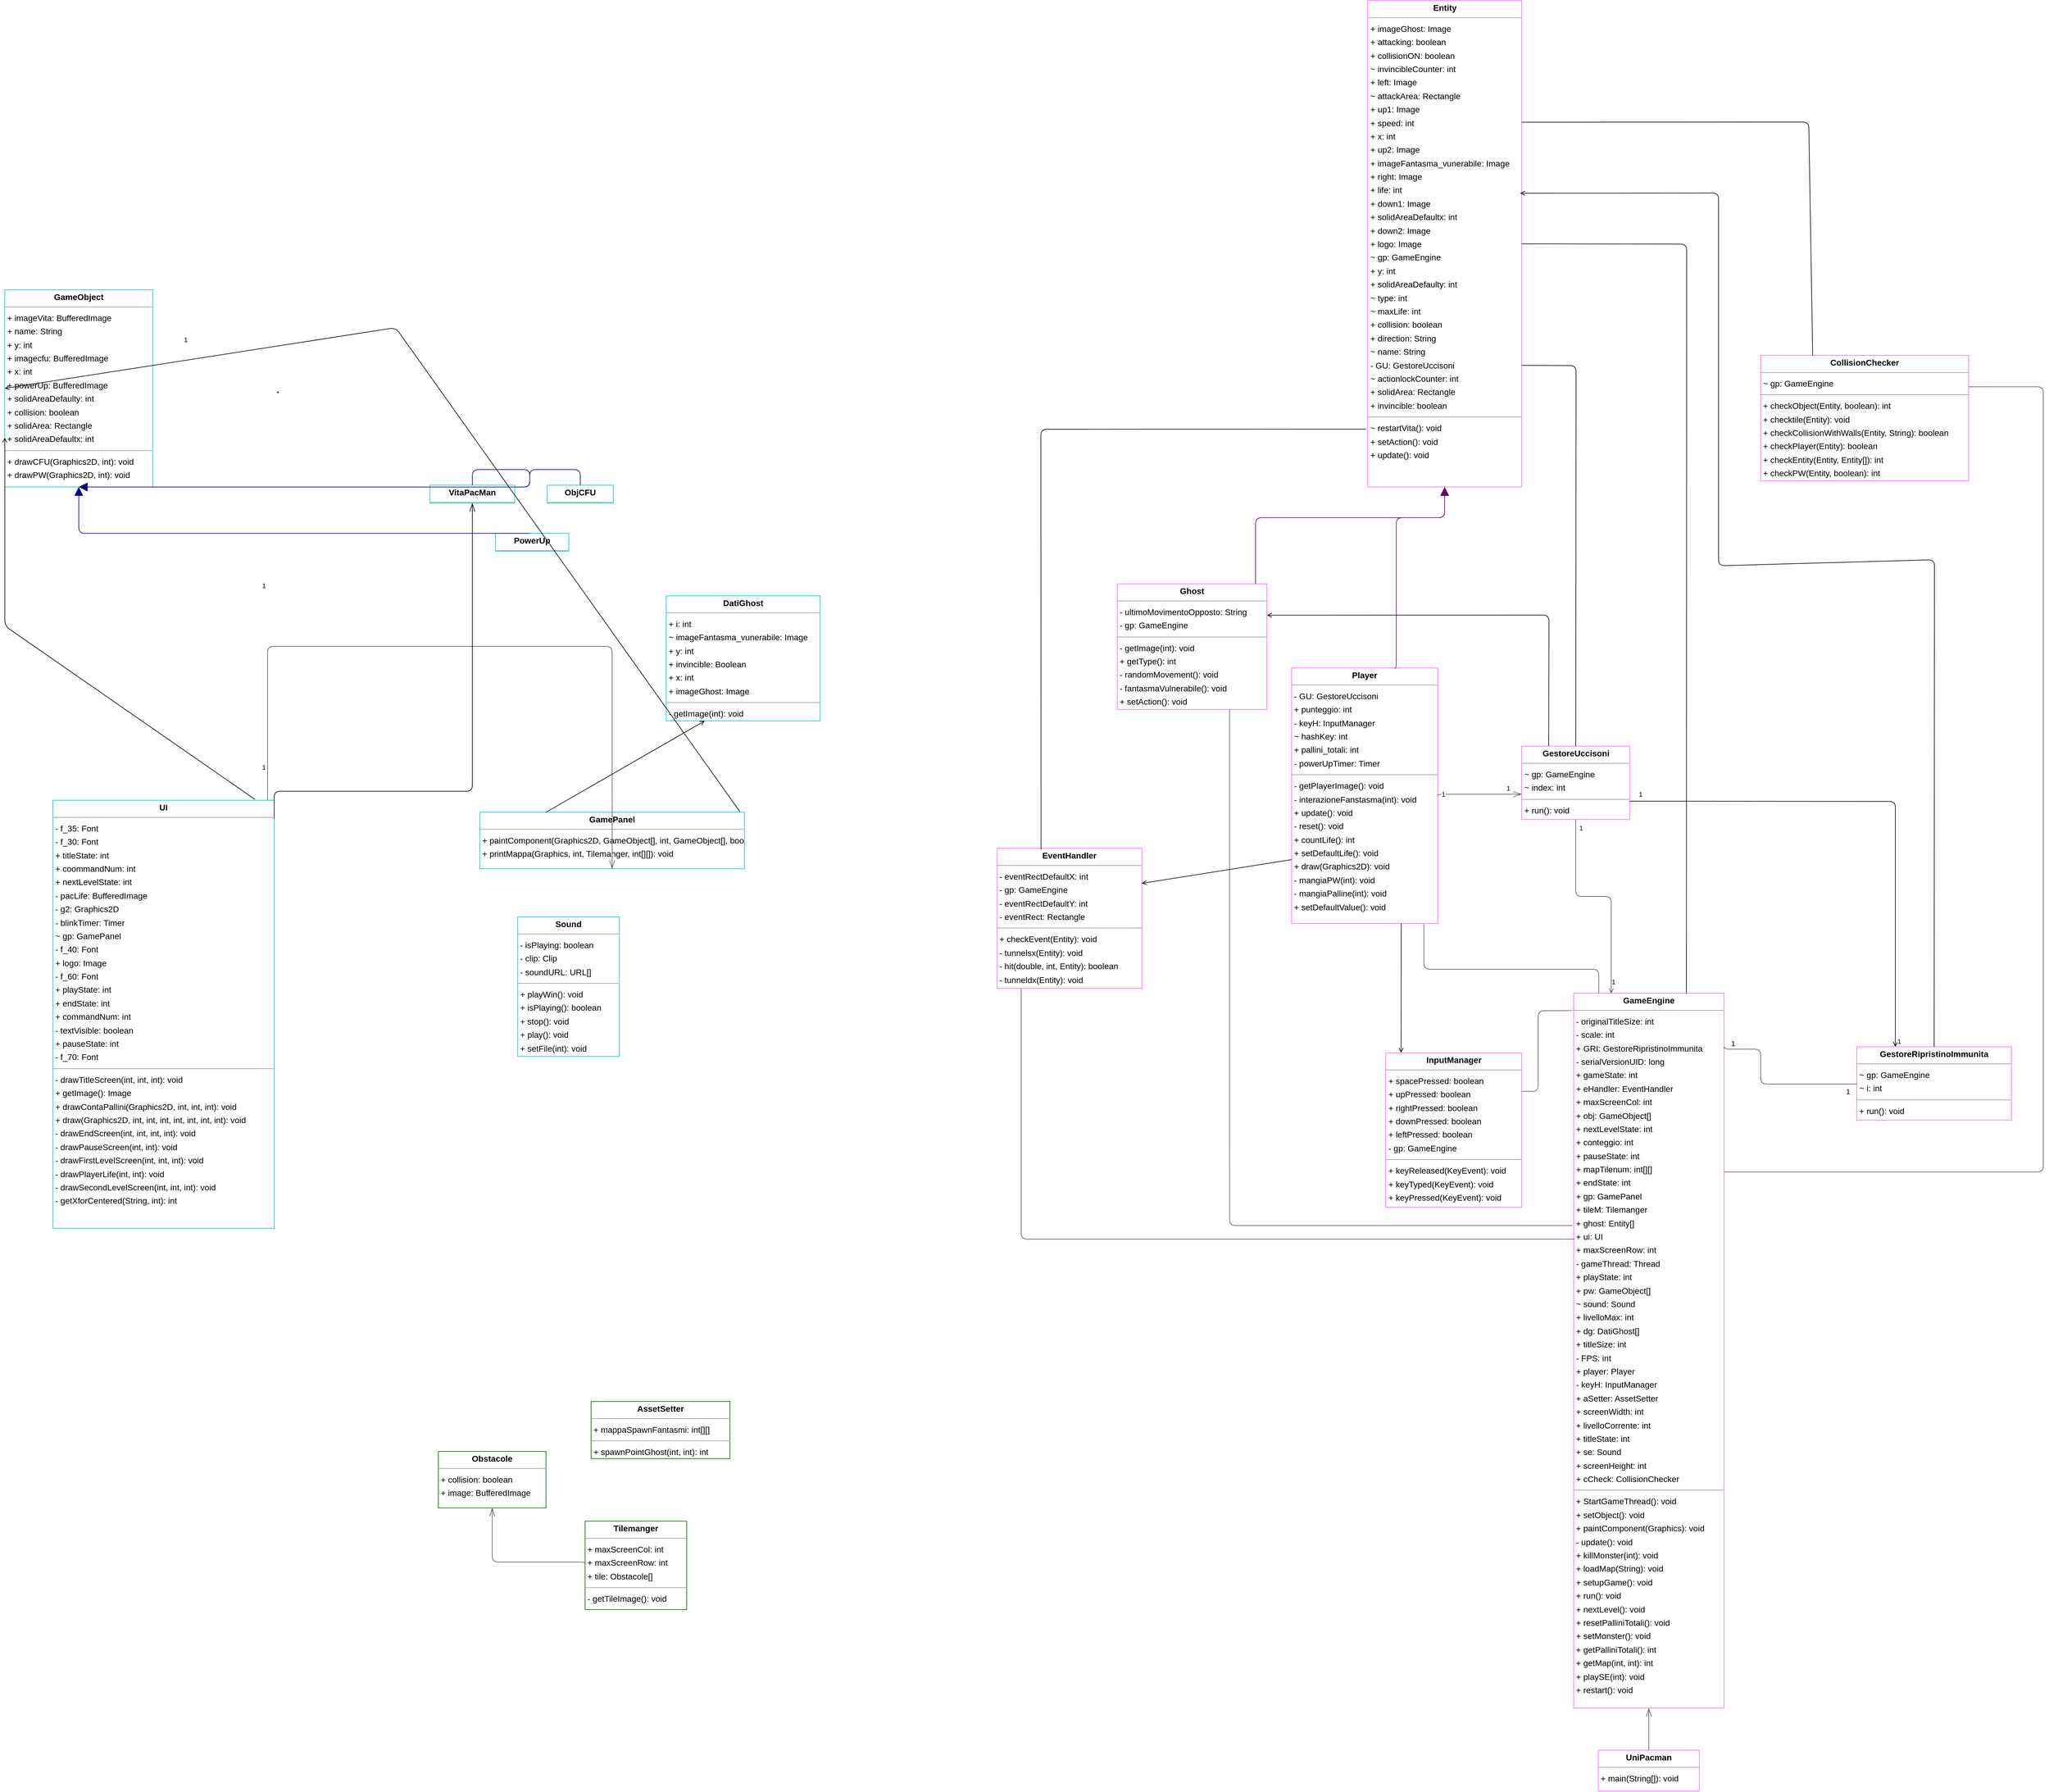 <mxfile version="14.5.1" type="device"><diagram id="qbgxAcve8Pe672IyU0jR" name="Page-1"><mxGraphModel dx="3523" dy="1770" grid="1" gridSize="10" guides="1" tooltips="1" connect="1" arrows="1" fold="1" page="0" pageScale="1" pageWidth="1100" pageHeight="850" background="none" math="0" shadow="0"><root><mxCell id="0"/><mxCell id="1" parent="0"/><mxCell id="node7" value="&lt;p style=&quot;margin:0px;margin-top:4px;text-align:center;&quot;&gt;&lt;b&gt;DatiGhost&lt;/b&gt;&lt;/p&gt;&lt;hr size=&quot;1&quot;/&gt;&lt;p style=&quot;margin:0 0 0 4px;line-height:1.6;&quot;&gt;+ i: int&lt;br/&gt;~ imageFantasma_vunerabile: Image&lt;br/&gt;+ y: int&lt;br/&gt;+ invincible: Boolean&lt;br/&gt;+ x: int&lt;br/&gt;+ imageGhost: Image&lt;/p&gt;&lt;hr size=&quot;1&quot;/&gt;&lt;p style=&quot;margin:0 0 0 4px;line-height:1.6;&quot;&gt;- getImage(int): void&lt;/p&gt;" style="verticalAlign=top;align=left;overflow=fill;fontSize=14;fontFamily=Helvetica;html=1;rounded=0;shadow=0;comic=0;labelBackgroundColor=none;strokeWidth=1;strokeColor=#00CCCC;" parent="1" vertex="1"><mxGeometry x="810" y="600" width="256" height="208" as="geometry"/></mxCell><mxCell id="node5" value="&lt;p style=&quot;margin:0px;margin-top:4px;text-align:center;&quot;&gt;&lt;b&gt;GameObject&lt;/b&gt;&lt;/p&gt;&lt;hr size=&quot;1&quot;/&gt;&lt;p style=&quot;margin:0 0 0 4px;line-height:1.6;&quot;&gt;+ imageVita: BufferedImage&lt;br/&gt;+ name: String&lt;br/&gt;+ y: int&lt;br/&gt;+ imagecfu: BufferedImage&lt;br/&gt;+ x: int&lt;br/&gt;+ powerUp: BufferedImage&lt;br/&gt;+ solidAreaDefaulty: int&lt;br/&gt;+ collision: boolean&lt;br/&gt;+ solidArea: Rectangle&lt;br/&gt;+ solidAreaDefaultx: int&lt;/p&gt;&lt;hr size=&quot;1&quot;/&gt;&lt;p style=&quot;margin:0 0 0 4px;line-height:1.6;&quot;&gt;+ drawCFU(Graphics2D, int): void&lt;br/&gt;+ drawPW(Graphics2D, int): void&lt;/p&gt;" style="verticalAlign=top;align=left;overflow=fill;fontSize=14;fontFamily=Helvetica;html=1;rounded=0;shadow=0;comic=0;labelBackgroundColor=none;strokeWidth=1;strokeColor=#00CCCC;" parent="1" vertex="1"><mxGeometry x="-290" y="91" width="246" height="328" as="geometry"/></mxCell><mxCell id="node6" value="&lt;p style=&quot;margin:0px;margin-top:4px;text-align:center;&quot;&gt;&lt;b&gt;GamePanel&lt;/b&gt;&lt;/p&gt;&lt;hr size=&quot;1&quot;/&gt;&lt;p style=&quot;margin:0 0 0 4px;line-height:1.6;&quot;&gt;+ paintComponent(Graphics2D, GameObject[], int, GameObject[], boolean, Tilemanger, int[][], DatiGhost[]): void&lt;br/&gt;+ printMappa(Graphics, int, Tilemanger, int[][]): void&lt;/p&gt;" style="verticalAlign=top;align=left;overflow=fill;fontSize=14;fontFamily=Helvetica;html=1;rounded=0;shadow=0;comic=0;labelBackgroundColor=none;strokeWidth=1;strokeColor=#00CCCC;" parent="1" vertex="1"><mxGeometry x="500" y="960" width="440" height="94" as="geometry"/></mxCell><mxCell id="node3" value="&lt;p style=&quot;margin:0px;margin-top:4px;text-align:center;&quot;&gt;&lt;b&gt;ObjCFU&lt;/b&gt;&lt;/p&gt;&lt;hr size=&quot;1&quot;/&gt;" style="verticalAlign=top;align=left;overflow=fill;fontSize=14;fontFamily=Helvetica;html=1;rounded=0;shadow=0;comic=0;labelBackgroundColor=none;strokeWidth=1;strokeColor=#00CCCC;" parent="1" vertex="1"><mxGeometry x="612" y="416" width="110" height="30" as="geometry"/></mxCell><mxCell id="node0" value="&lt;p style=&quot;margin:0px;margin-top:4px;text-align:center;&quot;&gt;&lt;b&gt;PowerUp&lt;/b&gt;&lt;/p&gt;&lt;hr size=&quot;1&quot;/&gt;" style="verticalAlign=top;align=left;overflow=fill;fontSize=14;fontFamily=Helvetica;html=1;rounded=0;shadow=0;comic=0;labelBackgroundColor=none;strokeWidth=1;strokeColor=#00CCCC;" parent="1" vertex="1"><mxGeometry x="526" y="496" width="122" height="30" as="geometry"/></mxCell><mxCell id="node1" value="&lt;p style=&quot;margin:0px;margin-top:4px;text-align:center;&quot;&gt;&lt;b&gt;Sound&lt;/b&gt;&lt;/p&gt;&lt;hr size=&quot;1&quot;/&gt;&lt;p style=&quot;margin:0 0 0 4px;line-height:1.6;&quot;&gt;- isPlaying: boolean&lt;br/&gt;- clip: Clip&lt;br/&gt;- soundURL: URL[]&lt;/p&gt;&lt;hr size=&quot;1&quot;/&gt;&lt;p style=&quot;margin:0 0 0 4px;line-height:1.6;&quot;&gt;+ playWin(): void&lt;br/&gt;+ isPlaying(): boolean&lt;br/&gt;+ stop(): void&lt;br/&gt;+ play(): void&lt;br/&gt;+ setFile(int): void&lt;/p&gt;" style="verticalAlign=top;align=left;overflow=fill;fontSize=14;fontFamily=Helvetica;html=1;rounded=0;shadow=0;comic=0;labelBackgroundColor=none;strokeWidth=1;strokeColor=#00CCCC;" parent="1" vertex="1"><mxGeometry x="563" y="1134" width="169" height="232" as="geometry"/></mxCell><mxCell id="node2" value="&lt;p style=&quot;margin:0px;margin-top:4px;text-align:center;&quot;&gt;&lt;b&gt;UI&lt;/b&gt;&lt;/p&gt;&lt;hr size=&quot;1&quot;/&gt;&lt;p style=&quot;margin:0 0 0 4px;line-height:1.6;&quot;&gt;- f_35: Font&lt;br/&gt;- f_30: Font&lt;br/&gt;+ titleState: int&lt;br/&gt;+ coommandNum: int&lt;br/&gt;+ nextLevelState: int&lt;br/&gt;- pacLife: BufferedImage&lt;br/&gt;- g2: Graphics2D&lt;br/&gt;- blinkTimer: Timer&lt;br/&gt;~ gp: GamePanel&lt;br/&gt;- f_40: Font&lt;br/&gt;+ logo: Image&lt;br/&gt;- f_60: Font&lt;br/&gt;+ playState: int&lt;br/&gt;+ endState: int&lt;br/&gt;+ commandNum: int&lt;br/&gt;- textVisible: boolean&lt;br/&gt;+ pauseState: int&lt;br/&gt;- f_70: Font&lt;/p&gt;&lt;hr size=&quot;1&quot;/&gt;&lt;p style=&quot;margin:0 0 0 4px;line-height:1.6;&quot;&gt;- drawTitleScreen(int, int, int): void&lt;br/&gt;+ getImage(): Image&lt;br/&gt;+ drawContaPallini(Graphics2D, int, int, int): void&lt;br/&gt;+ draw(Graphics2D, int, int, int, int, int, int, int): void&lt;br/&gt;- drawEndScreen(int, int, int, int): void&lt;br/&gt;- drawPauseScreen(int, int): void&lt;br/&gt;- drawFirstLevelScreen(int, int, int): void&lt;br/&gt;- drawPlayerLife(int, int): void&lt;br/&gt;- drawSecondLevelScreen(int, int, int): void&lt;br/&gt;- getXforCentered(String, int): int&lt;/p&gt;" style="verticalAlign=top;align=left;overflow=fill;fontSize=14;fontFamily=Helvetica;html=1;rounded=0;shadow=0;comic=0;labelBackgroundColor=none;strokeWidth=1;strokeColor=#00CCCC;" parent="1" vertex="1"><mxGeometry x="-210" y="940" width="368" height="712" as="geometry"/></mxCell><mxCell id="node4" value="&lt;p style=&quot;margin:0px;margin-top:4px;text-align:center;&quot;&gt;&lt;b&gt;VitaPacMan&lt;/b&gt;&lt;/p&gt;&lt;hr size=&quot;1&quot;/&gt;" style="verticalAlign=top;align=left;overflow=fill;fontSize=14;fontFamily=Helvetica;html=1;rounded=0;shadow=0;comic=0;labelBackgroundColor=none;strokeWidth=1;strokeColor=#00CCCC;" parent="1" vertex="1"><mxGeometry x="417" y="416" width="141" height="30" as="geometry"/></mxCell><mxCell id="edge2" value="" style="html=1;rounded=1;edgeStyle=orthogonalEdgeStyle;dashed=0;startArrow=none;endArrow=block;endSize=12;strokeColor=#000082;exitX=0.500;exitY=0.001;exitDx=0;exitDy=0;entryX=0.500;entryY=1.000;entryDx=0;entryDy=0;" parent="1" source="node3" target="node5" edge="1"><mxGeometry width="50" height="50" relative="1" as="geometry"><Array as="points"><mxPoint x="667" y="390"/><mxPoint x="583" y="390"/></Array></mxGeometry></mxCell><mxCell id="edge0" value="" style="html=1;rounded=1;edgeStyle=orthogonalEdgeStyle;dashed=0;startArrow=none;endArrow=block;endSize=12;strokeColor=#000082;exitX=0.463;exitY=0.004;exitDx=0;exitDy=0;entryX=0.500;entryY=1.000;entryDx=0;entryDy=0;exitPerimeter=0;" parent="1" source="node0" target="node5" edge="1"><mxGeometry width="50" height="50" relative="1" as="geometry"><Array as="points"><mxPoint x="583" y="496"/></Array></mxGeometry></mxCell><mxCell id="edge3" value="" style="html=1;rounded=1;edgeStyle=orthogonalEdgeStyle;dashed=0;startArrow=diamondThinstartSize=12;endArrow=openThin;endSize=12;strokeColor=#595959;entryX=0.500;entryY=1.000;entryDx=0;entryDy=0;" parent="1" target="node6" edge="1" source="node2"><mxGeometry width="50" height="50" relative="1" as="geometry"><Array as="points"><mxPoint x="147" y="684"/></Array><mxPoint x="150" y="894" as="sourcePoint"/></mxGeometry></mxCell><mxCell id="label18" value="1" style="edgeLabel;resizable=0;html=1;align=left;verticalAlign=top;strokeColor=default;" parent="edge3" vertex="1" connectable="0"><mxGeometry x="136" y="872" as="geometry"/></mxCell><mxCell id="label22" value="1" style="edgeLabel;resizable=0;html=1;align=left;verticalAlign=top;strokeColor=default;" parent="edge3" vertex="1" connectable="0"><mxGeometry x="136" y="570" as="geometry"/></mxCell><mxCell id="edge4" value="" style="html=1;rounded=1;edgeStyle=orthogonalEdgeStyle;startArrow=none;endArrow=openThin;endSize=12;strokeColor=#000000;exitX=1;exitY=0.043;exitDx=0;exitDy=0;entryX=0.5;entryY=1;entryDx=0;entryDy=0;exitPerimeter=0;" parent="1" source="node2" target="node4" edge="1"><mxGeometry width="50" height="50" relative="1" as="geometry"><Array as="points"><mxPoint x="488" y="925"/></Array></mxGeometry></mxCell><mxCell id="edge1" value="" style="html=1;rounded=1;edgeStyle=orthogonalEdgeStyle;dashed=0;startArrow=none;endArrow=block;endSize=12;strokeColor=#000082;exitX=0.500;exitY=0.002;exitDx=0;exitDy=0;entryX=0.500;entryY=1.000;entryDx=0;entryDy=0;" parent="1" source="node4" target="node5" edge="1"><mxGeometry width="50" height="50" relative="1" as="geometry"><Array as="points"><mxPoint x="488" y="390"/><mxPoint x="583" y="390"/></Array></mxGeometry></mxCell><mxCell id="2" value="" style="endArrow=open;html=1;entryX=0;entryY=0.75;entryDx=0;entryDy=0;exitX=0.913;exitY=-0.002;exitDx=0;exitDy=0;exitPerimeter=0;endFill=0;" parent="1" source="node2" target="node5" edge="1"><mxGeometry width="50" height="50" relative="1" as="geometry"><mxPoint x="380" y="880" as="sourcePoint"/><mxPoint x="490" y="420" as="targetPoint"/><Array as="points"><mxPoint x="-290" y="650"/></Array></mxGeometry></mxCell><mxCell id="3" value="" style="endArrow=open;html=1;exitX=0.25;exitY=0;exitDx=0;exitDy=0;entryX=0.25;entryY=1;entryDx=0;entryDy=0;endFill=0;" parent="1" source="node6" target="node7" edge="1"><mxGeometry width="50" height="50" relative="1" as="geometry"><mxPoint x="440" y="470" as="sourcePoint"/><mxPoint x="490" y="420" as="targetPoint"/></mxGeometry></mxCell><mxCell id="4" value="" style="endArrow=open;html=1;entryX=0;entryY=0.5;entryDx=0;entryDy=0;exitX=0.983;exitY=-0.009;exitDx=0;exitDy=0;exitPerimeter=0;endFill=0;" parent="1" source="node6" target="node5" edge="1"><mxGeometry width="50" height="50" relative="1" as="geometry"><mxPoint x="300" y="470" as="sourcePoint"/><mxPoint x="350" y="420" as="targetPoint"/><Array as="points"><mxPoint x="360" y="154"/></Array></mxGeometry></mxCell><mxCell id="jdP1mT3Isns0HwXFxftJ-4" value="&lt;p style=&quot;margin:0px;margin-top:4px;text-align:center;&quot;&gt;&lt;b&gt;CollisionChecker&lt;/b&gt;&lt;/p&gt;&lt;hr size=&quot;1&quot;/&gt;&lt;p style=&quot;margin:0 0 0 4px;line-height:1.6;&quot;&gt;~ gp: GameEngine&lt;/p&gt;&lt;hr size=&quot;1&quot;/&gt;&lt;p style=&quot;margin:0 0 0 4px;line-height:1.6;&quot;&gt;+ checkObject(Entity, boolean): int&lt;br/&gt;+ checktile(Entity): void&lt;br/&gt;+ checkCollisionWithWalls(Entity, String): boolean&lt;br/&gt;+ checkPlayer(Entity): boolean&lt;br/&gt;+ checkEntity(Entity, Entity[]): int&lt;br/&gt;+ checkPW(Entity, boolean): int&lt;/p&gt;" style="verticalAlign=top;align=left;overflow=fill;fontSize=14;fontFamily=Helvetica;html=1;rounded=0;shadow=0;comic=0;labelBackgroundColor=none;strokeWidth=1;strokeColor=#FF66FF;" vertex="1" parent="1"><mxGeometry x="2630" y="200" width="346" height="209" as="geometry"/></mxCell><mxCell id="jdP1mT3Isns0HwXFxftJ-5" value="&lt;p style=&quot;margin:0px;margin-top:4px;text-align:center;&quot;&gt;&lt;b&gt;Entity&lt;/b&gt;&lt;/p&gt;&lt;hr size=&quot;1&quot;/&gt;&lt;p style=&quot;margin:0 0 0 4px;line-height:1.6;&quot;&gt;+ imageGhost: Image&lt;br/&gt;+ attacking: boolean&lt;br/&gt;+ collisionON: boolean&lt;br/&gt;~ invincibleCounter: int&lt;br/&gt;+ left: Image&lt;br/&gt;~ attackArea: Rectangle&lt;br/&gt;+ up1: Image&lt;br/&gt;+ speed: int&lt;br/&gt;+ x: int&lt;br/&gt;+ up2: Image&lt;br/&gt;+ imageFantasma_vunerabile: Image&lt;br/&gt;+ right: Image&lt;br/&gt;+ life: int&lt;br/&gt;+ down1: Image&lt;br/&gt;+ solidAreaDefaultx: int&lt;br/&gt;+ down2: Image&lt;br/&gt;+ logo: Image&lt;br/&gt;~ gp: GameEngine&lt;br/&gt;+ y: int&lt;br/&gt;+ solidAreaDefaulty: int&lt;br/&gt;~ type: int&lt;br/&gt;~ maxLife: int&lt;br/&gt;+ collision: boolean&lt;br/&gt;+ direction: String&lt;br/&gt;~ name: String&lt;br/&gt;- GU: GestoreUccisoni&lt;br/&gt;~ actionlockCounter: int&lt;br/&gt;+ solidArea: Rectangle&lt;br/&gt;+ invincible: boolean&lt;/p&gt;&lt;hr size=&quot;1&quot;/&gt;&lt;p style=&quot;margin:0 0 0 4px;line-height:1.6;&quot;&gt;~ restartVita(): void&lt;br/&gt;+ setAction(): void&lt;br/&gt;+ update(): void&lt;/p&gt;" style="verticalAlign=top;align=left;overflow=fill;fontSize=14;fontFamily=Helvetica;html=1;rounded=0;shadow=0;comic=0;labelBackgroundColor=none;strokeWidth=1;strokeColor=#FF66FF;" vertex="1" parent="1"><mxGeometry x="1976.5" y="-390" width="256" height="809" as="geometry"/></mxCell><mxCell id="jdP1mT3Isns0HwXFxftJ-6" value="&lt;p style=&quot;margin:0px;margin-top:4px;text-align:center;&quot;&gt;&lt;b&gt;EventHandler&lt;/b&gt;&lt;/p&gt;&lt;hr size=&quot;1&quot;/&gt;&lt;p style=&quot;margin:0 0 0 4px;line-height:1.6;&quot;&gt;- eventRectDefaultX: int&lt;br/&gt;- gp: GameEngine&lt;br/&gt;- eventRectDefaultY: int&lt;br/&gt;- eventRect: Rectangle&lt;/p&gt;&lt;hr size=&quot;1&quot;/&gt;&lt;p style=&quot;margin:0 0 0 4px;line-height:1.6;&quot;&gt;+ checkEvent(Entity): void&lt;br/&gt;- tunnelsx(Entity): void&lt;br/&gt;- hit(double, int, Entity): boolean&lt;br/&gt;- tunneldx(Entity): void&lt;/p&gt;" style="verticalAlign=top;align=left;overflow=fill;fontSize=14;fontFamily=Helvetica;html=1;rounded=0;shadow=0;comic=0;labelBackgroundColor=none;strokeWidth=1;strokeColor=#FF66FF;" vertex="1" parent="1"><mxGeometry x="1360" y="1020" width="241" height="233" as="geometry"/></mxCell><mxCell id="jdP1mT3Isns0HwXFxftJ-7" value="&lt;p style=&quot;margin:0px;margin-top:4px;text-align:center;&quot;&gt;&lt;b&gt;GameEngine&lt;/b&gt;&lt;/p&gt;&lt;hr size=&quot;1&quot;/&gt;&lt;p style=&quot;margin:0 0 0 4px;line-height:1.6;&quot;&gt;- originalTitleSize: int&lt;br/&gt;- scale: int&lt;br/&gt;+ GRI: GestoreRipristinoImmunita&lt;br/&gt;- serialVersionUID: long&lt;br/&gt;+ gameState: int&lt;br/&gt;+ eHandler: EventHandler&lt;br/&gt;+ maxScreenCol: int&lt;br/&gt;+ obj: GameObject[]&lt;br/&gt;+ nextLevelState: int&lt;br/&gt;+ conteggio: int&lt;br/&gt;+ pauseState: int&lt;br/&gt;+ mapTilenum: int[][]&lt;br/&gt;+ endState: int&lt;br/&gt;+ gp: GamePanel&lt;br/&gt;+ tileM: Tilemanger&lt;br/&gt;+ ghost: Entity[]&lt;br/&gt;+ ui: UI&lt;br/&gt;+ maxScreenRow: int&lt;br/&gt;- gameThread: Thread&lt;br/&gt;+ playState: int&lt;br/&gt;+ pw: GameObject[]&lt;br/&gt;~ sound: Sound&lt;br/&gt;+ livelloMax: int&lt;br/&gt;+ dg: DatiGhost[]&lt;br/&gt;+ titleSize: int&lt;br/&gt;- FPS: int&lt;br/&gt;+ player: Player&lt;br/&gt;- keyH: InputManager&lt;br/&gt;+ aSetter: AssetSetter&lt;br/&gt;+ screenWidth: int&lt;br/&gt;+ livelloCorrente: int&lt;br/&gt;+ titleState: int&lt;br/&gt;+ se: Sound&lt;br/&gt;+ screenHeight: int&lt;br/&gt;+ cCheck: CollisionChecker&lt;/p&gt;&lt;hr size=&quot;1&quot;/&gt;&lt;p style=&quot;margin:0 0 0 4px;line-height:1.6;&quot;&gt;+ StartGameThread(): void&lt;br/&gt;+ setObject(): void&lt;br/&gt;+ paintComponent(Graphics): void&lt;br/&gt;- update(): void&lt;br/&gt;+ killMonster(int): void&lt;br/&gt;+ loadMap(String): void&lt;br/&gt;+ setupGame(): void&lt;br/&gt;+ run(): void&lt;br/&gt;+ nextLevel(): void&lt;br/&gt;+ resetPalliniTotali(): void&lt;br/&gt;+ setMonster(): void&lt;br/&gt;+ getPalliniTotali(): int&lt;br/&gt;+ getMap(int, int): int&lt;br/&gt;+ playSE(int): void&lt;br/&gt;+ restart(): void&lt;/p&gt;" style="verticalAlign=top;align=left;overflow=fill;fontSize=14;fontFamily=Helvetica;html=1;rounded=0;shadow=0;comic=0;labelBackgroundColor=none;strokeWidth=1;strokeColor=#FF66FF;" vertex="1" parent="1"><mxGeometry x="2319" y="1261" width="250" height="1189" as="geometry"/></mxCell><mxCell id="jdP1mT3Isns0HwXFxftJ-8" value="&lt;p style=&quot;margin:0px;margin-top:4px;text-align:center;&quot;&gt;&lt;b&gt;GestoreRipristinoImmunita&lt;/b&gt;&lt;/p&gt;&lt;hr size=&quot;1&quot;/&gt;&lt;p style=&quot;margin:0 0 0 4px;line-height:1.6;&quot;&gt;~ gp: GameEngine&lt;br/&gt;~ i: int&lt;/p&gt;&lt;hr size=&quot;1&quot;/&gt;&lt;p style=&quot;margin:0 0 0 4px;line-height:1.6;&quot;&gt;+ run(): void&lt;/p&gt;" style="verticalAlign=top;align=left;overflow=fill;fontSize=14;fontFamily=Helvetica;html=1;rounded=0;shadow=0;comic=0;labelBackgroundColor=none;strokeWidth=1;strokeColor=#FF66FF;" vertex="1" parent="1"><mxGeometry x="2790" y="1350" width="257" height="122" as="geometry"/></mxCell><mxCell id="jdP1mT3Isns0HwXFxftJ-9" value="&lt;p style=&quot;margin:0px;margin-top:4px;text-align:center;&quot;&gt;&lt;b&gt;Ghost&lt;/b&gt;&lt;/p&gt;&lt;hr size=&quot;1&quot;/&gt;&lt;p style=&quot;margin:0 0 0 4px;line-height:1.6;&quot;&gt;- ultimoMovimentoOpposto: String&lt;br/&gt;- gp: GameEngine&lt;/p&gt;&lt;hr size=&quot;1&quot;/&gt;&lt;p style=&quot;margin:0 0 0 4px;line-height:1.6;&quot;&gt;- getImage(int): void&lt;br/&gt;+ getType(): int&lt;br/&gt;- randomMovement(): void&lt;br/&gt;- fantasmaVulnerabile(): void&lt;br/&gt;+ setAction(): void&lt;/p&gt;" style="verticalAlign=top;align=left;overflow=fill;fontSize=14;fontFamily=Helvetica;html=1;rounded=0;shadow=0;comic=0;labelBackgroundColor=none;strokeWidth=1;strokeColor=#FF66FF;" vertex="1" parent="1"><mxGeometry x="1560" y="580" width="249" height="209" as="geometry"/></mxCell><mxCell id="jdP1mT3Isns0HwXFxftJ-10" value="&lt;p style=&quot;margin:0px;margin-top:4px;text-align:center;&quot;&gt;&lt;b&gt;InputManager&lt;/b&gt;&lt;/p&gt;&lt;hr size=&quot;1&quot;/&gt;&lt;p style=&quot;margin:0 0 0 4px;line-height:1.6;&quot;&gt;+ spacePressed: boolean&lt;br/&gt;+ upPressed: boolean&lt;br/&gt;+ rightPressed: boolean&lt;br/&gt;+ downPressed: boolean&lt;br/&gt;+ leftPressed: boolean&lt;br/&gt;- gp: GameEngine&lt;/p&gt;&lt;hr size=&quot;1&quot;/&gt;&lt;p style=&quot;margin:0 0 0 4px;line-height:1.6;&quot;&gt;+ keyReleased(KeyEvent): void&lt;br/&gt;+ keyTyped(KeyEvent): void&lt;br/&gt;+ keyPressed(KeyEvent): void&lt;/p&gt;" style="verticalAlign=top;align=left;overflow=fill;fontSize=14;fontFamily=Helvetica;html=1;rounded=0;shadow=0;comic=0;labelBackgroundColor=none;strokeWidth=1;strokeColor=#FF66FF;" vertex="1" parent="1"><mxGeometry x="2006.5" y="1360" width="226" height="257" as="geometry"/></mxCell><mxCell id="jdP1mT3Isns0HwXFxftJ-11" value="&lt;p style=&quot;margin:0px;margin-top:4px;text-align:center;&quot;&gt;&lt;b&gt;Player&lt;/b&gt;&lt;/p&gt;&lt;hr size=&quot;1&quot;/&gt;&lt;p style=&quot;margin:0 0 0 4px;line-height:1.6;&quot;&gt;- GU: GestoreUccisoni&lt;br/&gt;+ punteggio: int&lt;br/&gt;- keyH: InputManager&lt;br/&gt;~ hashKey: int&lt;br/&gt;+ pallini_totali: int&lt;br/&gt;- powerUpTimer: Timer&lt;/p&gt;&lt;hr size=&quot;1&quot;/&gt;&lt;p style=&quot;margin:0 0 0 4px;line-height:1.6;&quot;&gt;- getPlayerImage(): void&lt;br/&gt;- interazioneFanstasma(int): void&lt;br/&gt;+ update(): void&lt;br/&gt;- reset(): void&lt;br/&gt;+ countLife(): int&lt;br/&gt;+ setDefaultLife(): void&lt;br/&gt;+ draw(Graphics2D): void&lt;br/&gt;- mangiaPW(int): void&lt;br/&gt;- mangiaPalline(int): void&lt;br/&gt;+ setDefaultValue(): void&lt;/p&gt;" style="verticalAlign=top;align=left;overflow=fill;fontSize=14;fontFamily=Helvetica;html=1;rounded=0;shadow=0;comic=0;labelBackgroundColor=none;strokeWidth=1;strokeColor=#FF66FF;" vertex="1" parent="1"><mxGeometry x="1850" y="720" width="243" height="425" as="geometry"/></mxCell><mxCell id="jdP1mT3Isns0HwXFxftJ-12" value="&lt;p style=&quot;margin:0px;margin-top:4px;text-align:center;&quot;&gt;&lt;b&gt;UniPacman&lt;/b&gt;&lt;/p&gt;&lt;hr size=&quot;1&quot;/&gt;&lt;p style=&quot;margin:0 0 0 4px;line-height:1.6;&quot;&gt;+ main(String[]): void&lt;/p&gt;" style="verticalAlign=top;align=left;overflow=fill;fontSize=14;fontFamily=Helvetica;html=1;rounded=0;shadow=0;comic=0;labelBackgroundColor=none;strokeWidth=1;strokeColor=#FF66FF;" vertex="1" parent="1"><mxGeometry x="2360" y="2520" width="168" height="68" as="geometry"/></mxCell><mxCell id="jdP1mT3Isns0HwXFxftJ-13" value="" style="html=1;rounded=1;edgeStyle=orthogonalEdgeStyle;dashed=0;startArrow=diamondThinstartSize=12;endArrow=none;endSize=12;strokeColor=#595959;exitX=1;exitY=0.25;exitDx=0;exitDy=0;endFill=0;entryX=1;entryY=0.25;entryDx=0;entryDy=0;" edge="1" parent="1" source="jdP1mT3Isns0HwXFxftJ-7" target="jdP1mT3Isns0HwXFxftJ-4"><mxGeometry width="50" height="50" relative="1" as="geometry"><Array as="points"><mxPoint x="3100" y="1558"/><mxPoint x="3100" y="252"/></Array><mxPoint x="2440" y="1020" as="targetPoint"/></mxGeometry></mxCell><mxCell id="jdP1mT3Isns0HwXFxftJ-14" value="" style="html=1;rounded=1;edgeStyle=orthogonalEdgeStyle;dashed=0;startArrow=diamondThinstartSize=12;endArrow=none;endSize=12;strokeColor=#595959;exitX=0.006;exitY=0.344;exitDx=0;exitDy=0;entryX=0.167;entryY=1.000;entryDx=0;entryDy=0;exitPerimeter=0;endFill=0;" edge="1" parent="1" source="jdP1mT3Isns0HwXFxftJ-7" target="jdP1mT3Isns0HwXFxftJ-6"><mxGeometry width="50" height="50" relative="1" as="geometry"><Array as="points"><mxPoint x="1400" y="1670"/></Array></mxGeometry></mxCell><mxCell id="jdP1mT3Isns0HwXFxftJ-15" value="" style="html=1;rounded=1;edgeStyle=orthogonalEdgeStyle;dashed=0;startArrow=diamondThinstartSize=12;endArrow=none;endSize=12;strokeColor=#595959;exitX=0.167;exitY=0.000;exitDx=0;exitDy=0;endFill=0;" edge="1" parent="1" source="jdP1mT3Isns0HwXFxftJ-7"><mxGeometry width="50" height="50" relative="1" as="geometry"><Array as="points"><mxPoint x="2361" y="1221"/><mxPoint x="2070" y="1221"/><mxPoint x="2070" y="1146"/></Array><mxPoint x="2070" y="1146.0" as="targetPoint"/></mxGeometry></mxCell><mxCell id="jdP1mT3Isns0HwXFxftJ-16" value="" style="html=1;rounded=1;edgeStyle=orthogonalEdgeStyle;dashed=0;startArrow=diamondThinstartSize=12;endArrow=none;endSize=12;strokeColor=#595959;exitX=0;exitY=0.5;exitDx=0;exitDy=0;endFill=0;" edge="1" parent="1" source="jdP1mT3Isns0HwXFxftJ-8"><mxGeometry width="50" height="50" relative="1" as="geometry"><Array as="points"><mxPoint x="2790" y="1412"/><mxPoint x="2630" y="1412"/><mxPoint x="2630" y="1354"/></Array><mxPoint x="2820" y="1412" as="sourcePoint"/><mxPoint x="2570" y="1350" as="targetPoint"/></mxGeometry></mxCell><mxCell id="jdP1mT3Isns0HwXFxftJ-17" value="" style="html=1;rounded=1;edgeStyle=orthogonalEdgeStyle;dashed=0;startArrow=none;endArrow=block;endSize=12;strokeColor=#660066;entryX=0.500;entryY=1.000;entryDx=0;entryDy=0;" edge="1" parent="1" target="jdP1mT3Isns0HwXFxftJ-5"><mxGeometry width="50" height="50" relative="1" as="geometry"><Array as="points"><mxPoint x="1790" y="580"/><mxPoint x="1790" y="470"/><mxPoint x="2104" y="470"/></Array><mxPoint x="1790" y="580" as="sourcePoint"/></mxGeometry></mxCell><mxCell id="jdP1mT3Isns0HwXFxftJ-18" value="" style="html=1;rounded=1;edgeStyle=orthogonalEdgeStyle;dashed=0;startArrow=diamondThinstartSize=12;endArrow=none;endSize=12;strokeColor=#595959;exitX=0.750;exitY=1.000;exitDx=0;exitDy=0;entryX=-0.008;entryY=0.325;entryDx=0;entryDy=0;entryPerimeter=0;endFill=0;" edge="1" parent="1" source="jdP1mT3Isns0HwXFxftJ-9" target="jdP1mT3Isns0HwXFxftJ-7"><mxGeometry width="50" height="50" relative="1" as="geometry"><Array as="points"><mxPoint x="1747" y="1647"/></Array><mxPoint x="2320" y="1280" as="targetPoint"/></mxGeometry></mxCell><mxCell id="jdP1mT3Isns0HwXFxftJ-19" value="" style="html=1;rounded=1;edgeStyle=orthogonalEdgeStyle;dashed=0;startArrow=none;endArrow=none;endSize=12;strokeColor=#595959;exitX=1;exitY=0.25;exitDx=0;exitDy=0;entryX=-0.008;entryY=0.023;entryDx=0;entryDy=0;entryPerimeter=0;startFill=0;endFill=0;" edge="1" parent="1" source="jdP1mT3Isns0HwXFxftJ-10" target="jdP1mT3Isns0HwXFxftJ-7"><mxGeometry width="50" height="50" relative="1" as="geometry"><Array as="points"><mxPoint x="2260" y="1424"/><mxPoint x="2260" y="1290"/><mxPoint x="2317" y="1290"/></Array></mxGeometry></mxCell><mxCell id="jdP1mT3Isns0HwXFxftJ-20" value="" style="html=1;rounded=1;edgeStyle=orthogonalEdgeStyle;dashed=0;startArrow=none;endArrow=block;endSize=12;strokeColor=#660066;exitX=0.706;exitY=0.001;exitDx=0;exitDy=0;entryX=0.500;entryY=1.000;entryDx=0;entryDy=0;exitPerimeter=0;" edge="1" parent="1" source="jdP1mT3Isns0HwXFxftJ-11" target="jdP1mT3Isns0HwXFxftJ-5"><mxGeometry width="50" height="50" relative="1" as="geometry"><Array as="points"><mxPoint x="2024" y="720"/><mxPoint x="2024" y="470"/><mxPoint x="2104" y="470"/></Array></mxGeometry></mxCell><mxCell id="jdP1mT3Isns0HwXFxftJ-21" value="" style="html=1;rounded=1;edgeStyle=orthogonalEdgeStyle;dashed=0;startArrow=diamondThinstartSize=12;endArrow=openThin;endSize=12;strokeColor=#595959;exitX=1;exitY=0.5;exitDx=0;exitDy=0;entryX=0.001;entryY=0.65;entryDx=0;entryDy=0;entryPerimeter=0;" edge="1" parent="1" source="jdP1mT3Isns0HwXFxftJ-11" target="jdP1mT3Isns0HwXFxftJ-30"><mxGeometry width="50" height="50" relative="1" as="geometry"><Array as="points"><mxPoint x="2093" y="930"/><mxPoint x="2233" y="930"/></Array></mxGeometry></mxCell><mxCell id="jdP1mT3Isns0HwXFxftJ-22" value="1" style="edgeLabel;html=1;align=center;verticalAlign=middle;resizable=0;points=[];" vertex="1" connectable="0" parent="jdP1mT3Isns0HwXFxftJ-21"><mxGeometry x="-0.842" relative="1" as="geometry"><mxPoint as="offset"/></mxGeometry></mxCell><mxCell id="jdP1mT3Isns0HwXFxftJ-23" value="1" style="edgeLabel;html=1;align=center;verticalAlign=middle;resizable=0;points=[];" vertex="1" connectable="0" parent="jdP1mT3Isns0HwXFxftJ-21"><mxGeometry x="0.731" y="1" relative="1" as="geometry"><mxPoint x="-4" y="-9" as="offset"/></mxGeometry></mxCell><mxCell id="jdP1mT3Isns0HwXFxftJ-24" value="" style="html=1;rounded=1;edgeStyle=orthogonalEdgeStyle;startArrow=none;endArrow=openThin;endSize=12;strokeColor=#595959;exitX=0.500;exitY=0.000;exitDx=0;exitDy=0;entryX=0.500;entryY=1.000;entryDx=0;entryDy=0;" edge="1" parent="1" source="jdP1mT3Isns0HwXFxftJ-12" target="jdP1mT3Isns0HwXFxftJ-7"><mxGeometry width="50" height="50" relative="1" as="geometry"><Array as="points"/></mxGeometry></mxCell><mxCell id="jdP1mT3Isns0HwXFxftJ-25" value="" style="endArrow=open;html=1;exitX=0;exitY=0.75;exitDx=0;exitDy=0;entryX=1;entryY=0.25;entryDx=0;entryDy=0;endFill=0;" edge="1" parent="1" source="jdP1mT3Isns0HwXFxftJ-11" target="jdP1mT3Isns0HwXFxftJ-6"><mxGeometry width="50" height="50" relative="1" as="geometry"><mxPoint x="1970" y="890" as="sourcePoint"/><mxPoint x="2020" y="840" as="targetPoint"/><Array as="points"/></mxGeometry></mxCell><mxCell id="jdP1mT3Isns0HwXFxftJ-26" value="" style="endArrow=none;html=1;exitX=-0.011;exitY=0.881;exitDx=0;exitDy=0;exitPerimeter=0;entryX=0.304;entryY=0.008;entryDx=0;entryDy=0;entryPerimeter=0;" edge="1" parent="1" source="jdP1mT3Isns0HwXFxftJ-5" target="jdP1mT3Isns0HwXFxftJ-6"><mxGeometry width="50" height="50" relative="1" as="geometry"><mxPoint x="2250" y="270" as="sourcePoint"/><mxPoint x="2300" y="220" as="targetPoint"/><Array as="points"><mxPoint x="1433" y="323"/></Array></mxGeometry></mxCell><mxCell id="jdP1mT3Isns0HwXFxftJ-27" value="" style="html=1;rounded=1;edgeStyle=orthogonalEdgeStyle;dashed=0;startArrow=open;endArrow=none;endSize=12;strokeColor=#595959;entryX=0.5;entryY=1;entryDx=0;entryDy=0;exitX=0.25;exitY=0;exitDx=0;exitDy=0;endFill=0;startFill=0;" edge="1" parent="1" source="jdP1mT3Isns0HwXFxftJ-7" target="jdP1mT3Isns0HwXFxftJ-30"><mxGeometry width="50" height="50" relative="1" as="geometry"><Array as="points"><mxPoint x="2382" y="1100"/><mxPoint x="2322" y="1100"/></Array><mxPoint x="2340" y="1270" as="sourcePoint"/><mxPoint x="2191.028" y="422.236" as="targetPoint"/></mxGeometry></mxCell><mxCell id="jdP1mT3Isns0HwXFxftJ-28" value="1" style="edgeLabel;html=1;align=center;verticalAlign=middle;resizable=0;points=[];" vertex="1" connectable="0" parent="jdP1mT3Isns0HwXFxftJ-27"><mxGeometry x="-0.887" y="-3" relative="1" as="geometry"><mxPoint as="offset"/></mxGeometry></mxCell><mxCell id="jdP1mT3Isns0HwXFxftJ-29" value="1" style="edgeLabel;html=1;align=center;verticalAlign=middle;resizable=0;points=[];" vertex="1" connectable="0" parent="jdP1mT3Isns0HwXFxftJ-27"><mxGeometry x="0.919" y="-1" relative="1" as="geometry"><mxPoint x="7" as="offset"/></mxGeometry></mxCell><mxCell id="jdP1mT3Isns0HwXFxftJ-30" value="&lt;p style=&quot;margin:0px;margin-top:4px;text-align:center;&quot;&gt;&lt;b&gt;GestoreUccisoni&lt;/b&gt;&lt;/p&gt;&lt;hr size=&quot;1&quot;/&gt;&lt;p style=&quot;margin:0 0 0 4px;line-height:1.6;&quot;&gt;~ gp: GameEngine&lt;br/&gt;~ index: int&lt;/p&gt;&lt;hr size=&quot;1&quot;/&gt;&lt;p style=&quot;margin:0 0 0 4px;line-height:1.6;&quot;&gt;+ run(): void&lt;/p&gt;" style="verticalAlign=top;align=left;overflow=fill;fontSize=14;fontFamily=Helvetica;html=1;rounded=0;shadow=0;comic=0;labelBackgroundColor=none;strokeWidth=1;strokeColor=#FF66FF;" vertex="1" parent="1"><mxGeometry x="2232.5" y="850" width="180" height="122" as="geometry"/></mxCell><mxCell id="jdP1mT3Isns0HwXFxftJ-31" value="1" style="text;html=1;align=center;verticalAlign=middle;resizable=0;points=[];autosize=1;strokeColor=none;fillColor=none;" vertex="1" parent="1"><mxGeometry x="2569" y="1330" width="30" height="30" as="geometry"/></mxCell><mxCell id="jdP1mT3Isns0HwXFxftJ-32" value="1" style="text;html=1;align=center;verticalAlign=middle;resizable=0;points=[];autosize=1;strokeColor=none;fillColor=none;" vertex="1" parent="1"><mxGeometry x="2760" y="1410" width="30" height="30" as="geometry"/></mxCell><mxCell id="jdP1mT3Isns0HwXFxftJ-33" value="" style="endArrow=open;html=1;exitX=1;exitY=0.75;exitDx=0;exitDy=0;endFill=0;" edge="1" parent="1" source="jdP1mT3Isns0HwXFxftJ-30"><mxGeometry width="50" height="50" relative="1" as="geometry"><mxPoint x="2290" y="1370" as="sourcePoint"/><mxPoint x="2854" y="1350" as="targetPoint"/><Array as="points"><mxPoint x="2854" y="942"/></Array></mxGeometry></mxCell><mxCell id="jdP1mT3Isns0HwXFxftJ-34" value="1" style="edgeLabel;html=1;align=center;verticalAlign=middle;resizable=0;points=[];" vertex="1" connectable="0" parent="jdP1mT3Isns0HwXFxftJ-33"><mxGeometry x="-0.929" y="3" relative="1" as="geometry"><mxPoint x="-13" y="-9" as="offset"/></mxGeometry></mxCell><mxCell id="jdP1mT3Isns0HwXFxftJ-35" value="1" style="edgeLabel;html=1;align=center;verticalAlign=middle;resizable=0;points=[];" vertex="1" connectable="0" parent="jdP1mT3Isns0HwXFxftJ-33"><mxGeometry x="0.928" y="-1" relative="1" as="geometry"><mxPoint x="7" y="21" as="offset"/></mxGeometry></mxCell><mxCell id="jdP1mT3Isns0HwXFxftJ-36" value="" style="endArrow=open;html=1;exitX=0.25;exitY=0;exitDx=0;exitDy=0;entryX=1;entryY=0.25;entryDx=0;entryDy=0;endFill=0;" edge="1" parent="1" source="jdP1mT3Isns0HwXFxftJ-30" target="jdP1mT3Isns0HwXFxftJ-9"><mxGeometry width="50" height="50" relative="1" as="geometry"><mxPoint x="2120" y="970" as="sourcePoint"/><mxPoint x="2170" y="920" as="targetPoint"/><Array as="points"><mxPoint x="2278" y="632"/></Array></mxGeometry></mxCell><mxCell id="jdP1mT3Isns0HwXFxftJ-37" value="" style="endArrow=none;html=1;exitX=1;exitY=0.75;exitDx=0;exitDy=0;entryX=0.5;entryY=0;entryDx=0;entryDy=0;" edge="1" parent="1" source="jdP1mT3Isns0HwXFxftJ-5" target="jdP1mT3Isns0HwXFxftJ-30"><mxGeometry width="50" height="50" relative="1" as="geometry"><mxPoint x="2260" y="440" as="sourcePoint"/><mxPoint x="2310" y="390" as="targetPoint"/><Array as="points"><mxPoint x="2323" y="217"/></Array></mxGeometry></mxCell><mxCell id="jdP1mT3Isns0HwXFxftJ-38" value="" style="endArrow=none;html=1;exitX=1;exitY=0.5;exitDx=0;exitDy=0;entryX=0.75;entryY=0;entryDx=0;entryDy=0;" edge="1" parent="1" source="jdP1mT3Isns0HwXFxftJ-5" target="jdP1mT3Isns0HwXFxftJ-7"><mxGeometry width="50" height="50" relative="1" as="geometry"><mxPoint x="2310" y="710" as="sourcePoint"/><mxPoint x="2360" y="660" as="targetPoint"/><Array as="points"><mxPoint x="2507" y="15"/></Array></mxGeometry></mxCell><mxCell id="jdP1mT3Isns0HwXFxftJ-39" value="" style="endArrow=none;html=1;exitX=1;exitY=0.25;exitDx=0;exitDy=0;entryX=0.25;entryY=0;entryDx=0;entryDy=0;" edge="1" parent="1" source="jdP1mT3Isns0HwXFxftJ-5" target="jdP1mT3Isns0HwXFxftJ-4"><mxGeometry width="50" height="50" relative="1" as="geometry"><mxPoint x="2330" y="100" as="sourcePoint"/><mxPoint x="2380" y="50" as="targetPoint"/><Array as="points"><mxPoint x="2710" y="-188"/></Array></mxGeometry></mxCell><mxCell id="jdP1mT3Isns0HwXFxftJ-40" value="" style="endArrow=none;html=1;exitX=0.99;exitY=0.396;exitDx=0;exitDy=0;exitPerimeter=0;entryX=0.5;entryY=0;entryDx=0;entryDy=0;endFill=0;startArrow=open;startFill=0;" edge="1" parent="1" source="jdP1mT3Isns0HwXFxftJ-5" target="jdP1mT3Isns0HwXFxftJ-8"><mxGeometry width="50" height="50" relative="1" as="geometry"><mxPoint x="2080" y="660" as="sourcePoint"/><mxPoint x="2730" y="790" as="targetPoint"/><Array as="points"><mxPoint x="2560" y="-70"/><mxPoint x="2560" y="550"/><mxPoint x="2919" y="540"/></Array></mxGeometry></mxCell><mxCell id="jdP1mT3Isns0HwXFxftJ-41" value="" style="endArrow=open;html=1;exitX=0.75;exitY=1;exitDx=0;exitDy=0;endFill=0;" edge="1" parent="1" source="jdP1mT3Isns0HwXFxftJ-11"><mxGeometry width="50" height="50" relative="1" as="geometry"><mxPoint x="1960" y="1050" as="sourcePoint"/><mxPoint x="2032" y="1360" as="targetPoint"/></mxGeometry></mxCell><mxCell id="jdP1mT3Isns0HwXFxftJ-42" value="&lt;p style=&quot;margin:0px;margin-top:4px;text-align:center;&quot;&gt;&lt;b&gt;AssetSetter&lt;/b&gt;&lt;/p&gt;&lt;hr size=&quot;1&quot;/&gt;&lt;p style=&quot;margin:0 0 0 4px;line-height:1.6;&quot;&gt;+ mappaSpawnFantasmi: int[][]&lt;/p&gt;&lt;hr size=&quot;1&quot;/&gt;&lt;p style=&quot;margin:0 0 0 4px;line-height:1.6;&quot;&gt;+ spawnPointGhost(int, int): int&lt;/p&gt;" style="verticalAlign=top;align=left;overflow=fill;fontSize=14;fontFamily=Helvetica;html=1;rounded=0;shadow=0;comic=0;labelBackgroundColor=none;strokeWidth=1;strokeColor=#006600;" vertex="1" parent="1"><mxGeometry x="685" y="1940" width="231" height="95" as="geometry"/></mxCell><mxCell id="jdP1mT3Isns0HwXFxftJ-43" value="&lt;p style=&quot;margin:0px;margin-top:4px;text-align:center;&quot;&gt;&lt;b&gt;Obstacole&lt;/b&gt;&lt;/p&gt;&lt;hr size=&quot;1&quot;/&gt;&lt;p style=&quot;margin:0 0 0 4px;line-height:1.6;&quot;&gt;+ collision: boolean&lt;br/&gt;+ image: BufferedImage&lt;/p&gt;" style="verticalAlign=top;align=left;overflow=fill;fontSize=14;fontFamily=Helvetica;html=1;rounded=0;shadow=0;comic=0;labelBackgroundColor=none;strokeWidth=1;strokeColor=#006600;" vertex="1" parent="1"><mxGeometry x="431" y="2023" width="179" height="94" as="geometry"/></mxCell><mxCell id="jdP1mT3Isns0HwXFxftJ-44" value="&lt;p style=&quot;margin:0px;margin-top:4px;text-align:center;&quot;&gt;&lt;b&gt;Tilemanger&lt;/b&gt;&lt;/p&gt;&lt;hr size=&quot;1&quot;/&gt;&lt;p style=&quot;margin:0 0 0 4px;line-height:1.6;&quot;&gt;+ maxScreenCol: int&lt;br/&gt;+ maxScreenRow: int&lt;br/&gt;+ tile: Obstacole[]&lt;/p&gt;&lt;hr size=&quot;1&quot;/&gt;&lt;p style=&quot;margin:0 0 0 4px;line-height:1.6;&quot;&gt;- getTileImage(): void&lt;/p&gt;" style="verticalAlign=top;align=left;overflow=fill;fontSize=14;fontFamily=Helvetica;html=1;rounded=0;shadow=0;comic=0;labelBackgroundColor=none;strokeWidth=1;strokeColor=#006600;" vertex="1" parent="1"><mxGeometry x="675" y="2139" width="169" height="147" as="geometry"/></mxCell><mxCell id="jdP1mT3Isns0HwXFxftJ-45" value="" style="html=1;rounded=1;edgeStyle=orthogonalEdgeStyle;dashed=0;startArrow=diamondThinstartSize=12;endArrow=openThin;endSize=12;strokeColor=#595959;exitX=0.000;exitY=0.500;exitDx=0;exitDy=0;entryX=0.500;entryY=1.001;entryDx=0;entryDy=0;" edge="1" parent="1" source="jdP1mT3Isns0HwXFxftJ-44" target="jdP1mT3Isns0HwXFxftJ-43"><mxGeometry width="50" height="50" relative="1" as="geometry"><Array as="points"><mxPoint x="520" y="2207"/></Array></mxGeometry></mxCell><mxCell id="jdP1mT3Isns0HwXFxftJ-46" value="1" style="edgeLabel;resizable=0;html=1;align=left;verticalAlign=top;strokeColor=default;" vertex="1" connectable="0" parent="jdP1mT3Isns0HwXFxftJ-45"><mxGeometry x="6" y="161" as="geometry"/></mxCell><mxCell id="jdP1mT3Isns0HwXFxftJ-47" value="*" style="edgeLabel;resizable=0;html=1;align=left;verticalAlign=top;strokeColor=default;" vertex="1" connectable="0" parent="jdP1mT3Isns0HwXFxftJ-45"><mxGeometry x="160" y="250" as="geometry"/></mxCell></root></mxGraphModel></diagram></mxfile>